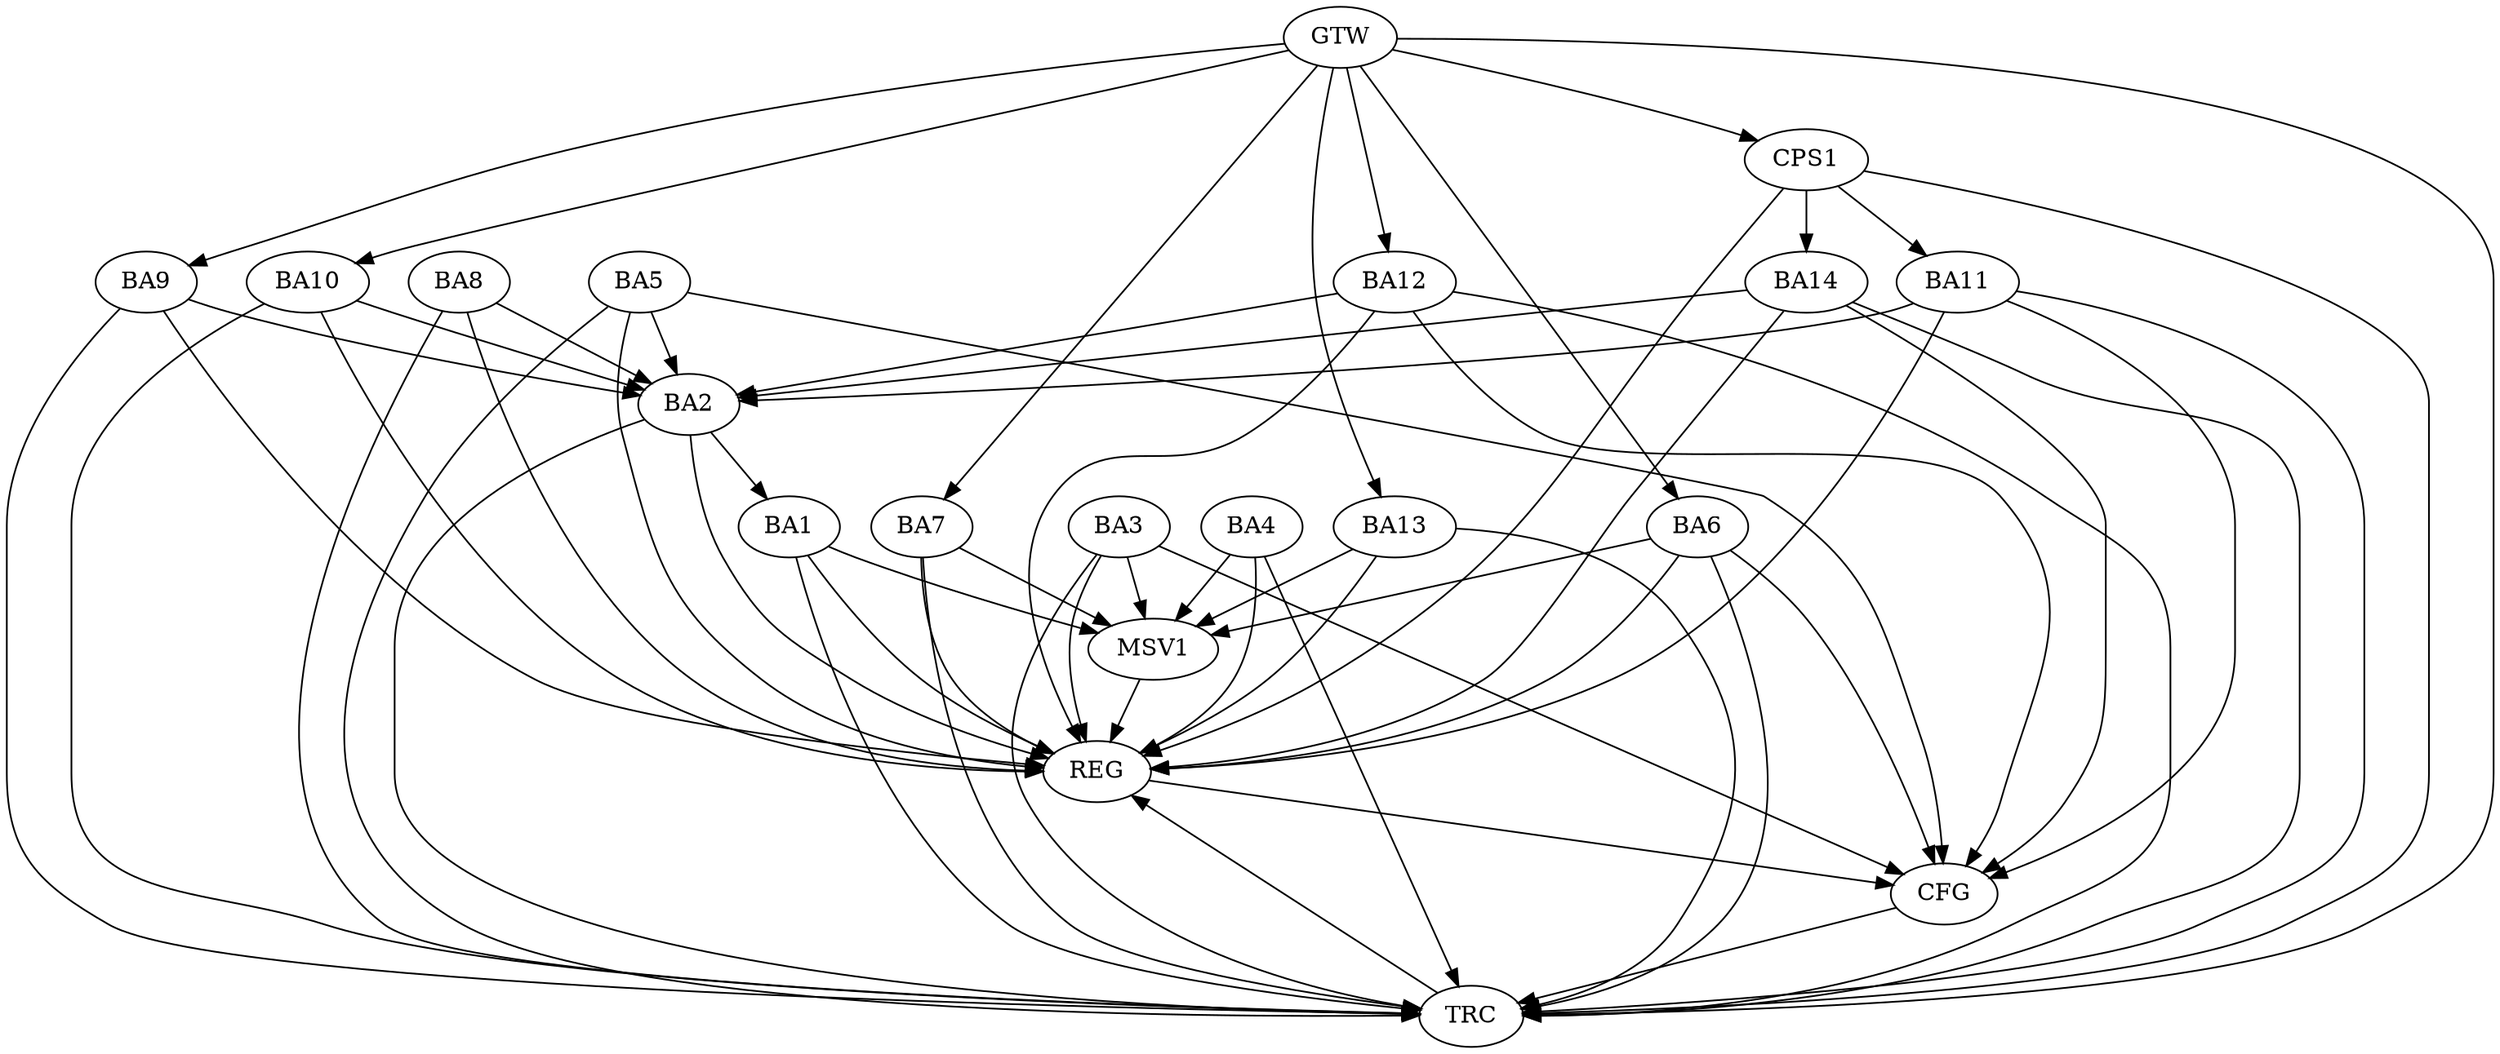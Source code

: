 strict digraph G {
  BA1 [ label="BA1" ];
  BA2 [ label="BA2" ];
  BA3 [ label="BA3" ];
  BA4 [ label="BA4" ];
  BA5 [ label="BA5" ];
  BA6 [ label="BA6" ];
  BA7 [ label="BA7" ];
  BA8 [ label="BA8" ];
  BA9 [ label="BA9" ];
  BA10 [ label="BA10" ];
  BA11 [ label="BA11" ];
  BA12 [ label="BA12" ];
  BA13 [ label="BA13" ];
  BA14 [ label="BA14" ];
  CPS1 [ label="CPS1" ];
  GTW [ label="GTW" ];
  REG [ label="REG" ];
  CFG [ label="CFG" ];
  TRC [ label="TRC" ];
  MSV1 [ label="MSV1" ];
  BA2 -> BA1;
  CPS1 -> BA14;
  CPS1 -> BA11;
  GTW -> BA6;
  GTW -> BA7;
  GTW -> BA9;
  GTW -> BA10;
  GTW -> BA12;
  GTW -> BA13;
  GTW -> CPS1;
  BA1 -> REG;
  BA2 -> REG;
  BA3 -> REG;
  BA4 -> REG;
  BA5 -> REG;
  BA6 -> REG;
  BA7 -> REG;
  BA8 -> REG;
  BA9 -> REG;
  BA10 -> REG;
  BA11 -> REG;
  BA12 -> REG;
  BA13 -> REG;
  BA14 -> REG;
  CPS1 -> REG;
  BA11 -> CFG;
  BA3 -> CFG;
  BA12 -> CFG;
  BA5 -> CFG;
  BA14 -> CFG;
  BA6 -> CFG;
  REG -> CFG;
  BA1 -> TRC;
  BA2 -> TRC;
  BA3 -> TRC;
  BA4 -> TRC;
  BA5 -> TRC;
  BA6 -> TRC;
  BA7 -> TRC;
  BA8 -> TRC;
  BA9 -> TRC;
  BA10 -> TRC;
  BA11 -> TRC;
  BA12 -> TRC;
  BA13 -> TRC;
  BA14 -> TRC;
  CPS1 -> TRC;
  GTW -> TRC;
  CFG -> TRC;
  TRC -> REG;
  BA10 -> BA2;
  BA8 -> BA2;
  BA9 -> BA2;
  BA5 -> BA2;
  BA11 -> BA2;
  BA14 -> BA2;
  BA12 -> BA2;
  BA1 -> MSV1;
  BA3 -> MSV1;
  BA4 -> MSV1;
  BA6 -> MSV1;
  BA7 -> MSV1;
  BA13 -> MSV1;
  MSV1 -> REG;
}
